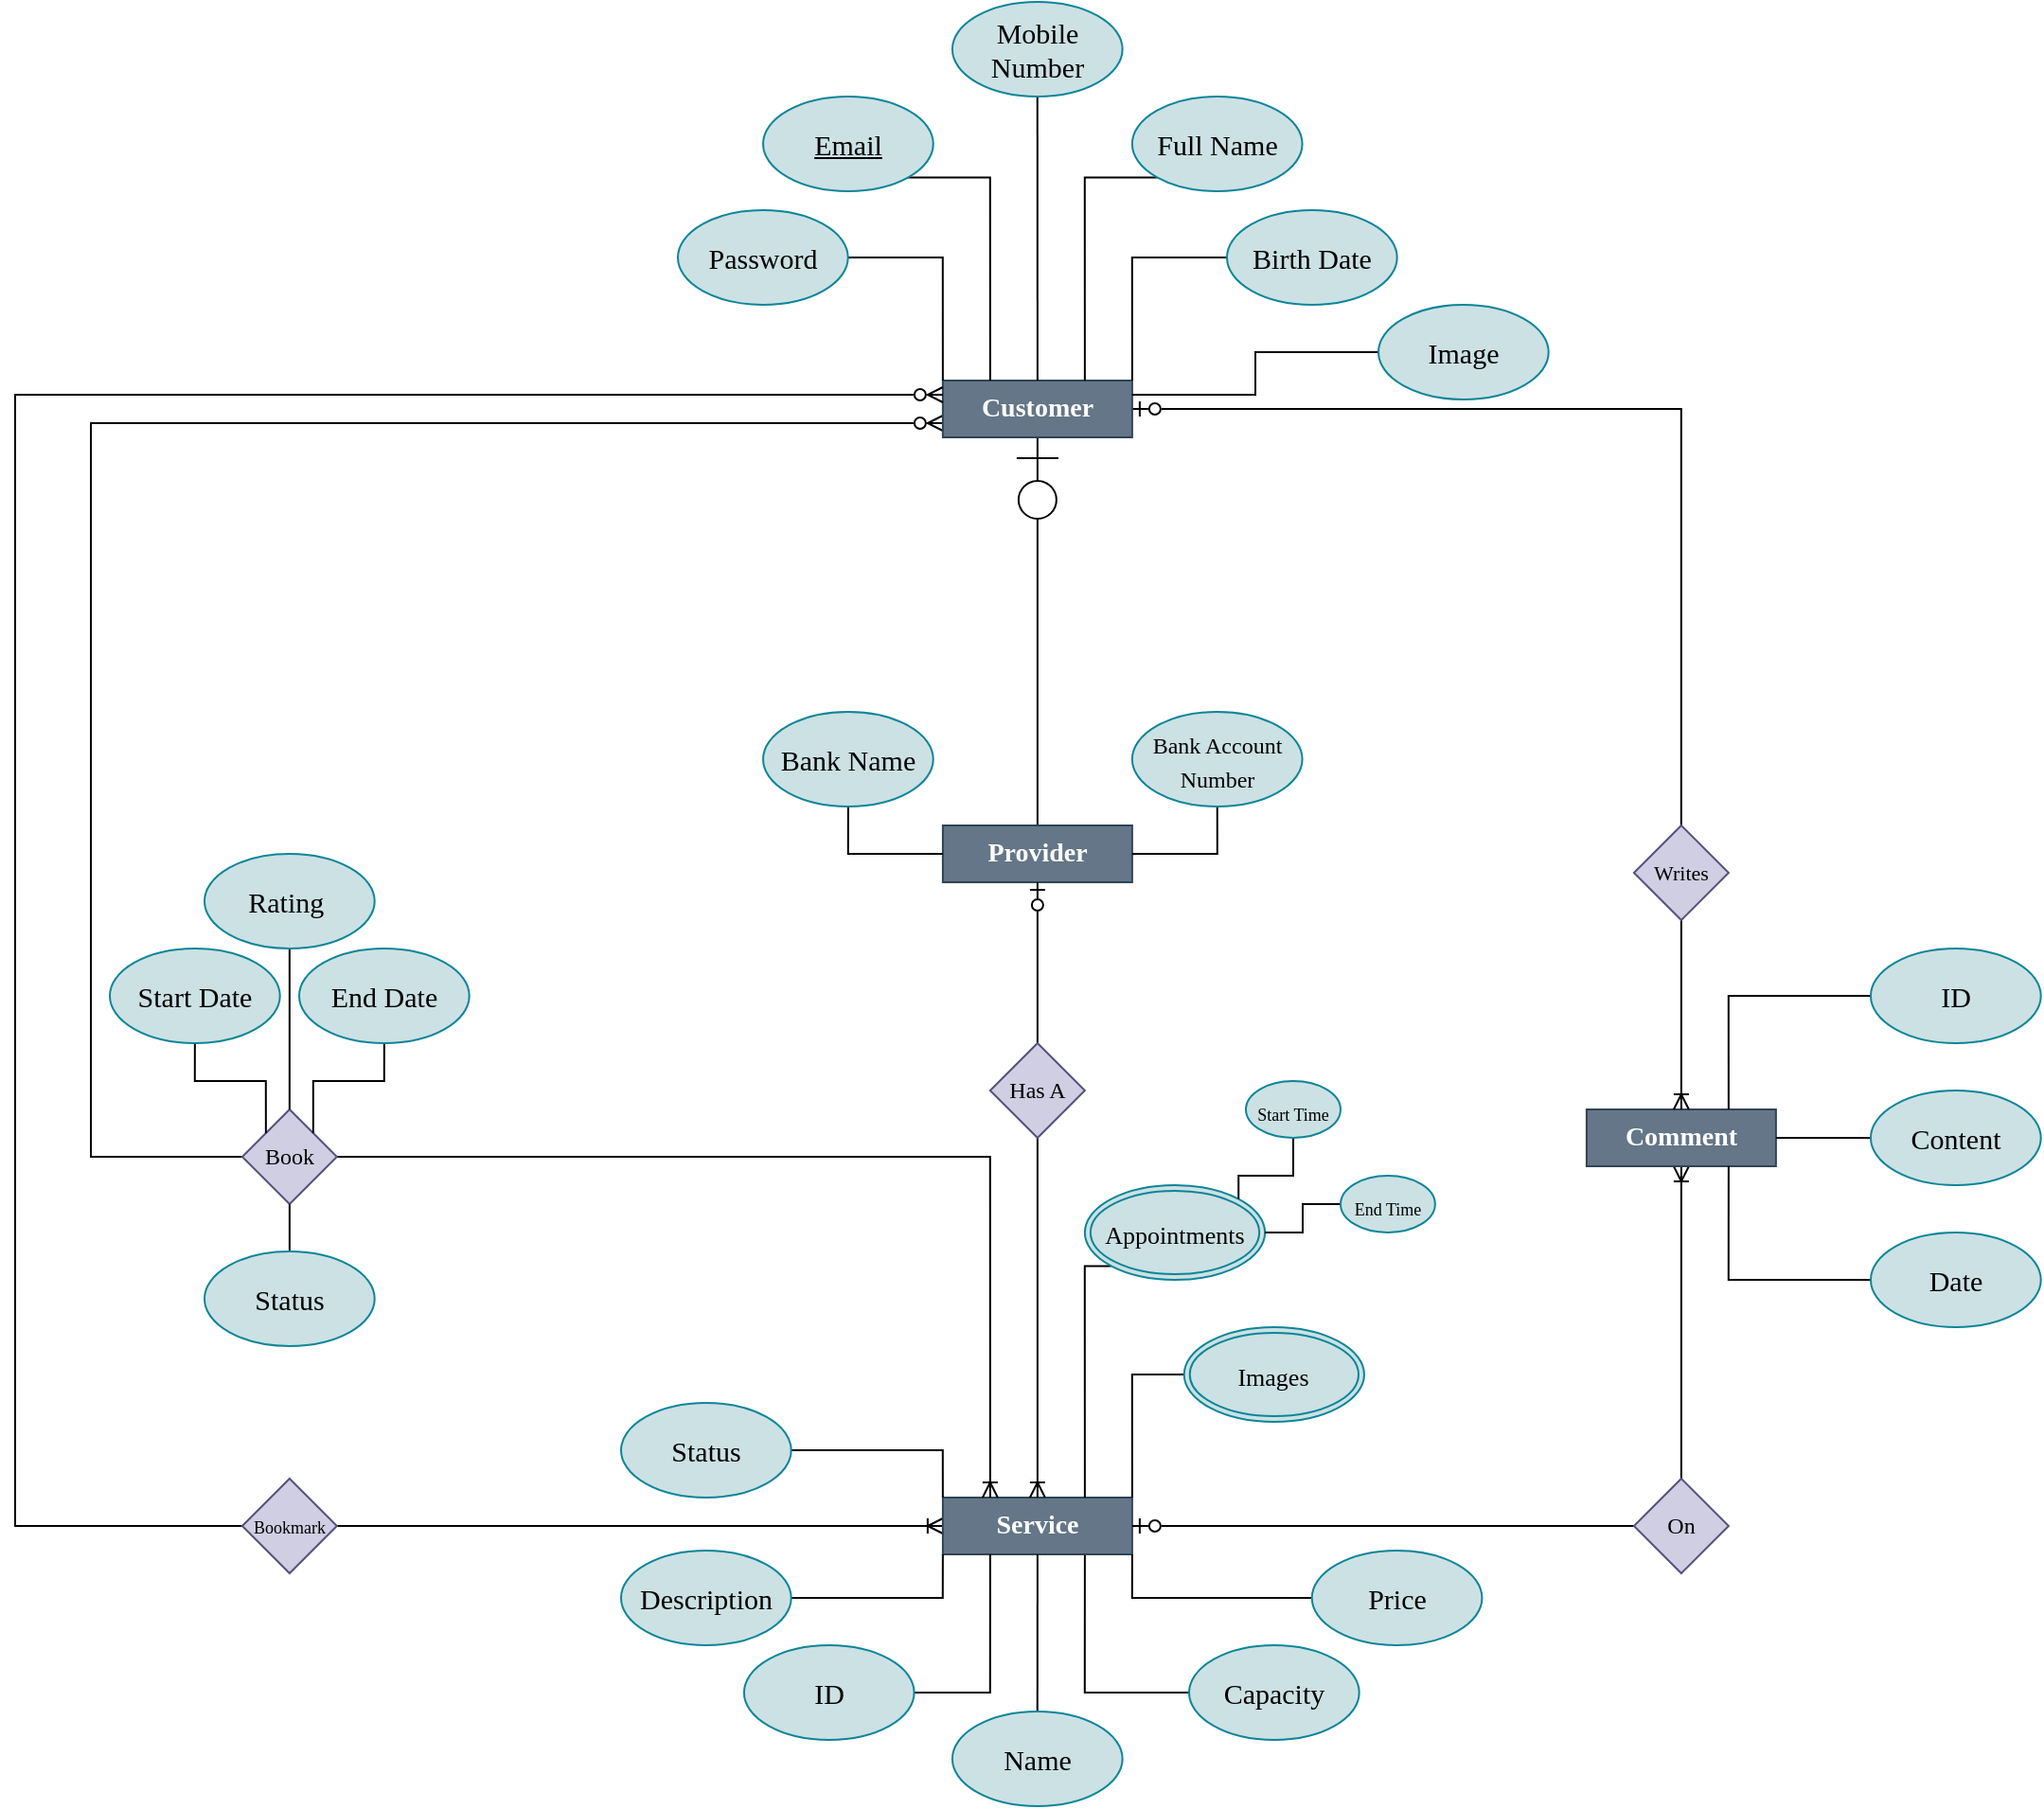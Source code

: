<mxfile version="19.0.3" type="device"><diagram id="lwjYNqd2mGroTuCpTEDb" name="Page-1"><mxGraphModel dx="2615" dy="2086" grid="1" gridSize="10" guides="1" tooltips="1" connect="1" arrows="1" fold="1" page="1" pageScale="1" pageWidth="850" pageHeight="1100" math="0" shadow="0"><root><mxCell id="0"/><mxCell id="1" parent="0"/><mxCell id="0uH2ICQoQljGwYaE2qO1-36" style="edgeStyle=orthogonalEdgeStyle;rounded=0;orthogonalLoop=1;jettySize=auto;html=1;exitX=0.5;exitY=1;exitDx=0;exitDy=0;fontSize=9;endArrow=none;endFill=0;fontFamily=Georgia;fontStyle=0;startArrow=ERoneToMany;startFill=0;" parent="1" source="0uH2ICQoQljGwYaE2qO1-5" target="0uH2ICQoQljGwYaE2qO1-35" edge="1"><mxGeometry relative="1" as="geometry"/></mxCell><mxCell id="0uH2ICQoQljGwYaE2qO1-5" value="Comment" style="rounded=0;whiteSpace=wrap;html=1;fillColor=#647687;strokeColor=#314354;fontColor=#ffffff;fontSize=14;fontStyle=1;fontFamily=Georgia;" parent="1" vertex="1"><mxGeometry x="329.94" y="225" width="100" height="30" as="geometry"/></mxCell><mxCell id="0uH2ICQoQljGwYaE2qO1-21" style="edgeStyle=orthogonalEdgeStyle;rounded=0;orthogonalLoop=1;jettySize=auto;html=1;exitX=1;exitY=0.5;exitDx=0;exitDy=0;entryX=0;entryY=0.5;entryDx=0;entryDy=0;endArrow=ERoneToMany;endFill=0;fontFamily=Georgia;fontStyle=0" parent="1" source="0uH2ICQoQljGwYaE2qO1-26" target="0uH2ICQoQljGwYaE2qO1-13" edge="1"><mxGeometry relative="1" as="geometry"><mxPoint x="-145.06" y="405" as="sourcePoint"/></mxGeometry></mxCell><mxCell id="ix5XO32nLZKZLpsKN2qm-52" style="edgeStyle=orthogonalEdgeStyle;rounded=0;orthogonalLoop=1;jettySize=auto;html=1;exitX=0.75;exitY=1;exitDx=0;exitDy=0;entryX=0;entryY=0.5;entryDx=0;entryDy=0;fontSize=13;endArrow=none;endFill=0;" parent="1" source="0uH2ICQoQljGwYaE2qO1-13" target="ix5XO32nLZKZLpsKN2qm-27" edge="1"><mxGeometry relative="1" as="geometry"/></mxCell><mxCell id="0uH2ICQoQljGwYaE2qO1-13" value="Service" style="rounded=0;whiteSpace=wrap;html=1;fillColor=#647687;strokeColor=#314354;fontColor=#ffffff;fontSize=14;fontStyle=1;fontFamily=Georgia;" parent="1" vertex="1"><mxGeometry x="-10.06" y="430" width="100" height="30" as="geometry"/></mxCell><mxCell id="0uH2ICQoQljGwYaE2qO1-31" style="edgeStyle=orthogonalEdgeStyle;rounded=0;orthogonalLoop=1;jettySize=auto;html=1;exitX=1;exitY=0.5;exitDx=0;exitDy=0;fontSize=9;endArrow=none;endFill=0;fontFamily=Georgia;fontStyle=0;startArrow=ERzeroToOne;startFill=0;" parent="1" source="0uH2ICQoQljGwYaE2qO1-14" target="0uH2ICQoQljGwYaE2qO1-27" edge="1"><mxGeometry relative="1" as="geometry"><mxPoint x="89.94" as="sourcePoint"/></mxGeometry></mxCell><mxCell id="0uH2ICQoQljGwYaE2qO1-33" style="edgeStyle=orthogonalEdgeStyle;rounded=0;orthogonalLoop=1;jettySize=auto;html=1;exitX=0;exitY=0.75;exitDx=0;exitDy=0;entryX=0;entryY=0.5;entryDx=0;entryDy=0;fontSize=9;endArrow=none;endFill=0;fontFamily=Georgia;fontStyle=0;startArrow=ERzeroToMany;startFill=0;" parent="1" source="0uH2ICQoQljGwYaE2qO1-14" target="0uH2ICQoQljGwYaE2qO1-32" edge="1"><mxGeometry relative="1" as="geometry"><mxPoint x="-220.0" y="-137.5" as="sourcePoint"/><Array as="points"><mxPoint x="-460" y="-137"/><mxPoint x="-460" y="250"/></Array></mxGeometry></mxCell><mxCell id="0uH2ICQoQljGwYaE2qO1-49" style="edgeStyle=orthogonalEdgeStyle;rounded=0;orthogonalLoop=1;jettySize=auto;html=1;exitX=0.5;exitY=1;exitDx=0;exitDy=0;entryX=0.5;entryY=0;entryDx=0;entryDy=0;fontFamily=Georgia;fontSize=15;startArrow=ERzeroToOne;startFill=0;endArrow=none;endFill=0;targetPerimeterSpacing=8;sourcePerimeterSpacing=7;startSize=20;fontStyle=0" parent="1" source="0uH2ICQoQljGwYaE2qO1-14" target="0uH2ICQoQljGwYaE2qO1-16" edge="1"><mxGeometry relative="1" as="geometry"/></mxCell><mxCell id="0uH2ICQoQljGwYaE2qO1-14" value="Customer" style="rounded=0;whiteSpace=wrap;html=1;fillColor=#647687;strokeColor=#314354;fontColor=#ffffff;fontSize=14;fontStyle=1;fontFamily=Georgia;" parent="1" vertex="1"><mxGeometry x="-10.06" y="-160" width="100" height="30" as="geometry"/></mxCell><mxCell id="0uH2ICQoQljGwYaE2qO1-16" value="Provider" style="rounded=0;whiteSpace=wrap;html=1;fillColor=#647687;strokeColor=#314354;fontColor=#ffffff;fontSize=14;fontStyle=1;fontFamily=Georgia;" parent="1" vertex="1"><mxGeometry x="-10.06" y="75" width="100" height="30" as="geometry"/></mxCell><mxCell id="0uH2ICQoQljGwYaE2qO1-50" style="edgeStyle=orthogonalEdgeStyle;rounded=0;orthogonalLoop=1;jettySize=auto;html=1;exitX=0;exitY=0.5;exitDx=0;exitDy=0;fontFamily=Georgia;fontSize=15;startArrow=none;startFill=0;endArrow=ERzeroToMany;endFill=0;entryX=0;entryY=0.25;entryDx=0;entryDy=0;fontStyle=0" parent="1" source="0uH2ICQoQljGwYaE2qO1-26" target="0uH2ICQoQljGwYaE2qO1-14" edge="1"><mxGeometry relative="1" as="geometry"><mxPoint x="-500.0" y="-170.0" as="targetPoint"/><Array as="points"><mxPoint x="-500" y="445"/><mxPoint x="-500" y="-152"/></Array></mxGeometry></mxCell><mxCell id="0uH2ICQoQljGwYaE2qO1-26" value="&lt;font style=&quot;font-size: 9px&quot;&gt;Bookmark&lt;/font&gt;" style="rhombus;whiteSpace=wrap;html=1;fillColor=#d0cee2;strokeColor=#56517e;fontStyle=0;fontFamily=Georgia;" parent="1" vertex="1"><mxGeometry x="-380.07" y="420" width="50" height="50" as="geometry"/></mxCell><mxCell id="0uH2ICQoQljGwYaE2qO1-29" style="edgeStyle=orthogonalEdgeStyle;rounded=0;orthogonalLoop=1;jettySize=auto;html=1;exitX=0.5;exitY=1;exitDx=0;exitDy=0;entryX=0.5;entryY=0;entryDx=0;entryDy=0;fontSize=9;endArrow=ERoneToMany;endFill=0;fontFamily=Georgia;fontStyle=0;startArrow=none;startFill=0;" parent="1" source="0uH2ICQoQljGwYaE2qO1-27" target="0uH2ICQoQljGwYaE2qO1-5" edge="1"><mxGeometry relative="1" as="geometry"/></mxCell><mxCell id="0uH2ICQoQljGwYaE2qO1-27" value="&lt;font style=&quot;font-size: 11px&quot;&gt;Writes&lt;/font&gt;" style="rhombus;whiteSpace=wrap;html=1;fillColor=#d0cee2;strokeColor=#56517e;fontStyle=0;fontFamily=Georgia;" parent="1" vertex="1"><mxGeometry x="354.94" y="75" width="50" height="50" as="geometry"/></mxCell><mxCell id="0uH2ICQoQljGwYaE2qO1-58" style="edgeStyle=orthogonalEdgeStyle;rounded=0;orthogonalLoop=1;jettySize=auto;html=1;exitX=1;exitY=0.5;exitDx=0;exitDy=0;entryX=0.25;entryY=0;entryDx=0;entryDy=0;fontFamily=Georgia;fontSize=12;startArrow=none;startFill=0;endArrow=ERoneToMany;endFill=0;fontStyle=0" parent="1" source="0uH2ICQoQljGwYaE2qO1-32" target="0uH2ICQoQljGwYaE2qO1-13" edge="1"><mxGeometry relative="1" as="geometry"><Array as="points"><mxPoint x="15" y="250"/></Array></mxGeometry></mxCell><mxCell id="0uH2ICQoQljGwYaE2qO1-32" value="Book" style="rhombus;whiteSpace=wrap;html=1;fillColor=#d0cee2;strokeColor=#56517e;fontStyle=0;fontFamily=Georgia;" parent="1" vertex="1"><mxGeometry x="-380.07" y="225" width="50" height="50" as="geometry"/></mxCell><mxCell id="0uH2ICQoQljGwYaE2qO1-37" style="edgeStyle=orthogonalEdgeStyle;rounded=0;orthogonalLoop=1;jettySize=auto;html=1;exitX=0;exitY=0.5;exitDx=0;exitDy=0;entryX=1;entryY=0.5;entryDx=0;entryDy=0;fontSize=9;endArrow=ERzeroToOne;endFill=0;fontFamily=Georgia;fontStyle=0;startArrow=none;startFill=0;" parent="1" source="0uH2ICQoQljGwYaE2qO1-35" target="0uH2ICQoQljGwYaE2qO1-13" edge="1"><mxGeometry relative="1" as="geometry"/></mxCell><mxCell id="0uH2ICQoQljGwYaE2qO1-35" value="On" style="rhombus;whiteSpace=wrap;html=1;fillColor=#d0cee2;strokeColor=#56517e;fontStyle=0;fontFamily=Georgia;" parent="1" vertex="1"><mxGeometry x="354.94" y="420" width="50" height="50" as="geometry"/></mxCell><mxCell id="0uH2ICQoQljGwYaE2qO1-76" style="edgeStyle=orthogonalEdgeStyle;rounded=0;orthogonalLoop=1;jettySize=auto;html=1;exitX=0;exitY=1;exitDx=0;exitDy=0;entryX=0.75;entryY=0;entryDx=0;entryDy=0;fontFamily=Georgia;fontSize=12;startArrow=none;startFill=0;endArrow=none;endFill=0;startSize=20;sourcePerimeterSpacing=7;targetPerimeterSpacing=8;strokeColor=default;strokeWidth=1;" parent="1" source="0uH2ICQoQljGwYaE2qO1-42" target="0uH2ICQoQljGwYaE2qO1-14" edge="1"><mxGeometry relative="1" as="geometry"><Array as="points"><mxPoint x="65" y="-267"/></Array></mxGeometry></mxCell><mxCell id="0uH2ICQoQljGwYaE2qO1-42" value="Full Name" style="ellipse;whiteSpace=wrap;html=1;fontFamily=Georgia;fontSize=15;strokeWidth=1;fillColor=#CCE1E3;strokeColor=#0c8599;gradientColor=none;fontStyle=0" parent="1" vertex="1"><mxGeometry x="89.94" y="-310" width="89.85" height="50" as="geometry"/></mxCell><mxCell id="0uH2ICQoQljGwYaE2qO1-77" style="edgeStyle=orthogonalEdgeStyle;rounded=0;orthogonalLoop=1;jettySize=auto;html=1;exitX=0;exitY=0.5;exitDx=0;exitDy=0;entryX=1;entryY=0;entryDx=0;entryDy=0;fontFamily=Georgia;fontSize=12;startArrow=none;startFill=0;endArrow=none;endFill=0;startSize=20;sourcePerimeterSpacing=7;targetPerimeterSpacing=8;strokeColor=default;strokeWidth=1;" parent="1" source="0uH2ICQoQljGwYaE2qO1-43" target="0uH2ICQoQljGwYaE2qO1-14" edge="1"><mxGeometry relative="1" as="geometry"/></mxCell><mxCell id="0uH2ICQoQljGwYaE2qO1-43" value="Birth Date" style="ellipse;whiteSpace=wrap;html=1;fontFamily=Georgia;fontSize=15;strokeWidth=1;fillColor=#CCE1E3;strokeColor=#0c8599;gradientColor=none;fontStyle=0" parent="1" vertex="1"><mxGeometry x="140" y="-250" width="89.85" height="50" as="geometry"/></mxCell><mxCell id="0uH2ICQoQljGwYaE2qO1-74" style="edgeStyle=orthogonalEdgeStyle;rounded=0;orthogonalLoop=1;jettySize=auto;html=1;exitX=1;exitY=1;exitDx=0;exitDy=0;entryX=0.25;entryY=0;entryDx=0;entryDy=0;fontFamily=Georgia;fontSize=12;startArrow=none;startFill=0;endArrow=none;endFill=0;startSize=20;sourcePerimeterSpacing=7;targetPerimeterSpacing=8;strokeColor=default;strokeWidth=1;" parent="1" source="0uH2ICQoQljGwYaE2qO1-44" target="0uH2ICQoQljGwYaE2qO1-14" edge="1"><mxGeometry relative="1" as="geometry"><Array as="points"><mxPoint x="15" y="-267"/></Array></mxGeometry></mxCell><mxCell id="0uH2ICQoQljGwYaE2qO1-44" value="Email" style="ellipse;whiteSpace=wrap;html=1;fontFamily=Georgia;fontSize=15;strokeWidth=1;fillColor=#CCE1E3;strokeColor=#0c8599;gradientColor=none;verticalAlign=middle;fontStyle=4" parent="1" vertex="1"><mxGeometry x="-104.98" y="-310" width="89.85" height="50" as="geometry"/></mxCell><mxCell id="0uH2ICQoQljGwYaE2qO1-75" style="edgeStyle=orthogonalEdgeStyle;rounded=0;orthogonalLoop=1;jettySize=auto;html=1;exitX=0.5;exitY=1;exitDx=0;exitDy=0;entryX=0.5;entryY=0;entryDx=0;entryDy=0;fontFamily=Georgia;fontSize=12;startArrow=none;startFill=0;endArrow=none;endFill=0;startSize=20;sourcePerimeterSpacing=7;targetPerimeterSpacing=8;strokeColor=default;strokeWidth=1;" parent="1" source="0uH2ICQoQljGwYaE2qO1-45" target="0uH2ICQoQljGwYaE2qO1-14" edge="1"><mxGeometry relative="1" as="geometry"/></mxCell><mxCell id="0uH2ICQoQljGwYaE2qO1-45" value="Mobile Number" style="ellipse;whiteSpace=wrap;html=1;fontFamily=Georgia;fontSize=15;strokeWidth=1;fillColor=#CCE1E3;strokeColor=#0c8599;gradientColor=none;fontStyle=0" parent="1" vertex="1"><mxGeometry x="-5.04" y="-360" width="89.85" height="50" as="geometry"/></mxCell><mxCell id="0uH2ICQoQljGwYaE2qO1-73" style="edgeStyle=orthogonalEdgeStyle;rounded=0;orthogonalLoop=1;jettySize=auto;html=1;exitX=1;exitY=0.5;exitDx=0;exitDy=0;entryX=0;entryY=0;entryDx=0;entryDy=0;fontFamily=Georgia;fontSize=12;startArrow=none;startFill=0;endArrow=none;endFill=0;startSize=20;sourcePerimeterSpacing=7;targetPerimeterSpacing=8;strokeColor=default;strokeWidth=1;" parent="1" source="0uH2ICQoQljGwYaE2qO1-46" target="0uH2ICQoQljGwYaE2qO1-14" edge="1"><mxGeometry relative="1" as="geometry"/></mxCell><mxCell id="0uH2ICQoQljGwYaE2qO1-46" value="Password" style="ellipse;whiteSpace=wrap;html=1;fontFamily=Georgia;fontSize=15;strokeWidth=1;fillColor=#CCE1E3;strokeColor=#0c8599;gradientColor=none;fontStyle=0" parent="1" vertex="1"><mxGeometry x="-150" y="-250" width="89.85" height="50" as="geometry"/></mxCell><mxCell id="0uH2ICQoQljGwYaE2qO1-72" style="edgeStyle=orthogonalEdgeStyle;rounded=0;orthogonalLoop=1;jettySize=auto;html=1;exitX=0.5;exitY=1;exitDx=0;exitDy=0;entryX=0;entryY=0.5;entryDx=0;entryDy=0;fontFamily=Georgia;fontSize=12;startArrow=none;startFill=0;endArrow=none;endFill=0;startSize=20;sourcePerimeterSpacing=7;targetPerimeterSpacing=8;strokeColor=default;strokeWidth=1;" parent="1" source="0uH2ICQoQljGwYaE2qO1-47" target="0uH2ICQoQljGwYaE2qO1-16" edge="1"><mxGeometry relative="1" as="geometry"/></mxCell><mxCell id="0uH2ICQoQljGwYaE2qO1-47" value="Bank Name" style="ellipse;whiteSpace=wrap;html=1;fontFamily=Georgia;fontSize=15;strokeWidth=1;fillColor=#CCE1E3;strokeColor=#0c8599;gradientColor=none;fontStyle=0" parent="1" vertex="1"><mxGeometry x="-104.98" y="15" width="89.85" height="50" as="geometry"/></mxCell><mxCell id="0uH2ICQoQljGwYaE2qO1-71" style="edgeStyle=orthogonalEdgeStyle;rounded=0;orthogonalLoop=1;jettySize=auto;html=1;exitX=0.5;exitY=1;exitDx=0;exitDy=0;entryX=1;entryY=0.5;entryDx=0;entryDy=0;fontFamily=Georgia;fontSize=12;startArrow=none;startFill=0;endArrow=none;endFill=0;startSize=20;sourcePerimeterSpacing=7;targetPerimeterSpacing=8;strokeColor=default;strokeWidth=1;" parent="1" source="0uH2ICQoQljGwYaE2qO1-51" target="0uH2ICQoQljGwYaE2qO1-16" edge="1"><mxGeometry relative="1" as="geometry"/></mxCell><mxCell id="0uH2ICQoQljGwYaE2qO1-51" value="&lt;font style=&quot;font-size: 12px&quot;&gt;Bank Account Number&lt;/font&gt;" style="ellipse;whiteSpace=wrap;html=1;fontFamily=Georgia;fontSize=15;strokeWidth=1;fillColor=#CCE1E3;strokeColor=#0c8599;gradientColor=none;fontStyle=0" parent="1" vertex="1"><mxGeometry x="89.94" y="15" width="89.85" height="50" as="geometry"/></mxCell><mxCell id="0uH2ICQoQljGwYaE2qO1-59" style="edgeStyle=orthogonalEdgeStyle;rounded=0;orthogonalLoop=1;jettySize=auto;html=1;exitX=0.5;exitY=0;exitDx=0;exitDy=0;entryX=0.5;entryY=1;entryDx=0;entryDy=0;fontFamily=Georgia;fontSize=12;startArrow=none;startFill=0;endArrow=ERzeroToOne;endFill=0;strokeColor=default;strokeWidth=1;fontStyle=0" parent="1" source="0uH2ICQoQljGwYaE2qO1-52" target="0uH2ICQoQljGwYaE2qO1-16" edge="1"><mxGeometry relative="1" as="geometry"/></mxCell><mxCell id="0uH2ICQoQljGwYaE2qO1-60" style="edgeStyle=orthogonalEdgeStyle;rounded=0;orthogonalLoop=1;jettySize=auto;html=1;exitX=0.5;exitY=1;exitDx=0;exitDy=0;entryX=0.5;entryY=0;entryDx=0;entryDy=0;fontFamily=Georgia;fontSize=12;startArrow=none;startFill=0;endArrow=ERoneToMany;endFill=0;fontStyle=0" parent="1" source="0uH2ICQoQljGwYaE2qO1-52" target="0uH2ICQoQljGwYaE2qO1-13" edge="1"><mxGeometry relative="1" as="geometry"/></mxCell><mxCell id="0uH2ICQoQljGwYaE2qO1-52" value="Has A" style="rhombus;whiteSpace=wrap;html=1;fillColor=#d0cee2;strokeColor=#56517e;fontStyle=0;fontFamily=Georgia;" parent="1" vertex="1"><mxGeometry x="14.94" y="190" width="50" height="50" as="geometry"/></mxCell><mxCell id="0uH2ICQoQljGwYaE2qO1-69" style="edgeStyle=orthogonalEdgeStyle;rounded=0;orthogonalLoop=1;jettySize=auto;html=1;exitX=0;exitY=0.5;exitDx=0;exitDy=0;entryX=0.75;entryY=0;entryDx=0;entryDy=0;fontFamily=Georgia;fontSize=12;startArrow=none;startFill=0;endArrow=none;endFill=0;startSize=20;sourcePerimeterSpacing=7;targetPerimeterSpacing=8;strokeColor=default;strokeWidth=1;" parent="1" source="0uH2ICQoQljGwYaE2qO1-62" target="0uH2ICQoQljGwYaE2qO1-5" edge="1"><mxGeometry relative="1" as="geometry"/></mxCell><mxCell id="0uH2ICQoQljGwYaE2qO1-62" value="ID" style="ellipse;whiteSpace=wrap;html=1;fontFamily=Georgia;fontSize=15;strokeWidth=1;fillColor=#CCE1E3;strokeColor=#0c8599;gradientColor=none;fontStyle=0" parent="1" vertex="1"><mxGeometry x="480" y="140" width="89.85" height="50" as="geometry"/></mxCell><mxCell id="0uH2ICQoQljGwYaE2qO1-66" style="edgeStyle=orthogonalEdgeStyle;rounded=0;orthogonalLoop=1;jettySize=auto;html=1;exitX=0;exitY=0.5;exitDx=0;exitDy=0;entryX=1;entryY=0.5;entryDx=0;entryDy=0;fontFamily=Georgia;fontSize=12;startArrow=none;startFill=0;endArrow=none;endFill=0;startSize=20;sourcePerimeterSpacing=7;targetPerimeterSpacing=8;strokeColor=default;strokeWidth=1;" parent="1" source="0uH2ICQoQljGwYaE2qO1-63" target="0uH2ICQoQljGwYaE2qO1-5" edge="1"><mxGeometry relative="1" as="geometry"/></mxCell><mxCell id="0uH2ICQoQljGwYaE2qO1-63" value="Content" style="ellipse;whiteSpace=wrap;html=1;fontFamily=Georgia;fontSize=15;strokeWidth=1;fillColor=#CCE1E3;strokeColor=#0c8599;gradientColor=none;fontStyle=0" parent="1" vertex="1"><mxGeometry x="480" y="215" width="89.85" height="50" as="geometry"/></mxCell><mxCell id="0uH2ICQoQljGwYaE2qO1-68" style="edgeStyle=orthogonalEdgeStyle;rounded=0;orthogonalLoop=1;jettySize=auto;html=1;exitX=0;exitY=0.5;exitDx=0;exitDy=0;entryX=0.75;entryY=1;entryDx=0;entryDy=0;fontFamily=Georgia;fontSize=12;startArrow=none;startFill=0;endArrow=none;endFill=0;startSize=20;sourcePerimeterSpacing=7;targetPerimeterSpacing=8;strokeColor=default;strokeWidth=1;" parent="1" source="0uH2ICQoQljGwYaE2qO1-64" target="0uH2ICQoQljGwYaE2qO1-5" edge="1"><mxGeometry relative="1" as="geometry"/></mxCell><mxCell id="0uH2ICQoQljGwYaE2qO1-64" value="Date" style="ellipse;whiteSpace=wrap;html=1;fontFamily=Georgia;fontSize=15;strokeWidth=1;fillColor=#CCE1E3;strokeColor=#0c8599;gradientColor=none;fontStyle=0" parent="1" vertex="1"><mxGeometry x="480" y="290" width="89.85" height="50" as="geometry"/></mxCell><mxCell id="0uH2ICQoQljGwYaE2qO1-82" style="edgeStyle=orthogonalEdgeStyle;rounded=0;orthogonalLoop=1;jettySize=auto;html=1;exitX=0.5;exitY=1;exitDx=0;exitDy=0;entryX=0;entryY=0;entryDx=0;entryDy=0;fontFamily=Georgia;fontSize=12;startArrow=none;startFill=0;endArrow=none;endFill=0;startSize=20;sourcePerimeterSpacing=7;targetPerimeterSpacing=8;strokeColor=default;strokeWidth=1;" parent="1" source="0uH2ICQoQljGwYaE2qO1-78" target="0uH2ICQoQljGwYaE2qO1-32" edge="1"><mxGeometry relative="1" as="geometry"/></mxCell><mxCell id="0uH2ICQoQljGwYaE2qO1-78" value="Start Date&lt;span style=&quot;color: rgba(0 , 0 , 0 , 0) ; font-family: monospace ; font-size: 0px&quot;&gt;%3CmxGraphModel%3E%3Croot%3E%3CmxCell%20id%3D%220%22%2F%3E%3CmxCell%20id%3D%221%22%20parent%3D%220%22%2F%3E%3CmxCell%20id%3D%222%22%20value%3D%22Rating%26amp%3Bnbsp%3B%22%20style%3D%22ellipse%3BwhiteSpace%3Dwrap%3Bhtml%3D1%3BfontFamily%3DGeorgia%3BfontSize%3D15%3BstrokeWidth%3D1%3BfillColor%3D%23CCE1E3%3BstrokeColor%3D%230c8599%3BgradientColor%3Dnone%3BfontStyle%3D0%22%20vertex%3D%221%22%20parent%3D%221%22%3E%3CmxGeometry%20x%3D%22-450%22%20y%3D%22125%22%20width%3D%2289.85%22%20height%3D%2250%22%20as%3D%22geometry%22%2F%3E%3C%2FmxCell%3E%3C%2Froot%3E%3C%2FmxGraphModel%3E&lt;/span&gt;" style="ellipse;whiteSpace=wrap;html=1;fontFamily=Georgia;fontSize=15;strokeWidth=1;fillColor=#CCE1E3;strokeColor=#0c8599;gradientColor=none;fontStyle=0" parent="1" vertex="1"><mxGeometry x="-450" y="140" width="89.85" height="50" as="geometry"/></mxCell><mxCell id="0uH2ICQoQljGwYaE2qO1-81" style="edgeStyle=orthogonalEdgeStyle;rounded=0;orthogonalLoop=1;jettySize=auto;html=1;exitX=0.5;exitY=1;exitDx=0;exitDy=0;entryX=1;entryY=0;entryDx=0;entryDy=0;fontFamily=Georgia;fontSize=12;startArrow=none;startFill=0;endArrow=none;endFill=0;startSize=20;sourcePerimeterSpacing=7;targetPerimeterSpacing=8;strokeColor=default;strokeWidth=1;" parent="1" source="0uH2ICQoQljGwYaE2qO1-80" target="0uH2ICQoQljGwYaE2qO1-32" edge="1"><mxGeometry relative="1" as="geometry"><Array as="points"><mxPoint x="-305" y="210"/><mxPoint x="-343" y="210"/></Array></mxGeometry></mxCell><mxCell id="0uH2ICQoQljGwYaE2qO1-80" value="End Date&lt;span style=&quot;color: rgba(0 , 0 , 0 , 0) ; font-family: monospace ; font-size: 0px&quot;&gt;%3CmxGraphModel%3E%3Croot%3E%3CmxCell%20id%3D%220%22%2F%3E%3CmxCell%20id%3D%221%22%20parent%3D%220%22%2F%3E%3CmxCell%20id%3D%222%22%20value%3D%22Rating%26amp%3Bnbsp%3B%22%20style%3D%22ellipse%3BwhiteSpace%3Dwrap%3Bhtml%3D1%3BfontFamily%3DGeorgia%3BfontSize%3D15%3BstrokeWidth%3D1%3BfillColor%3D%23CCE1E3%3BstrokeColor%3D%230c8599%3BgradientColor%3Dnone%3BfontStyle%3D0%22%20vertex%3D%221%22%20parent%3D%221%22%3E%3CmxGeometry%20x%3D%22-450%22%20y%3D%22125%22%20width%3D%2289.85%22%20height%3D%2250%22%20as%3D%22geometry%22%2F%3E%3C%2FmxCell%3E%3C%2Froot%3E%3C%2FmxGraphModel%3E&lt;/span&gt;" style="ellipse;whiteSpace=wrap;html=1;fontFamily=Georgia;fontSize=15;strokeWidth=1;fillColor=#CCE1E3;strokeColor=#0c8599;gradientColor=none;fontStyle=0" parent="1" vertex="1"><mxGeometry x="-350" y="140" width="89.85" height="50" as="geometry"/></mxCell><mxCell id="0uH2ICQoQljGwYaE2qO1-84" style="edgeStyle=orthogonalEdgeStyle;rounded=0;orthogonalLoop=1;jettySize=auto;html=1;exitX=0.5;exitY=1;exitDx=0;exitDy=0;entryX=0.5;entryY=0;entryDx=0;entryDy=0;fontFamily=Georgia;fontSize=12;startArrow=none;startFill=0;endArrow=none;endFill=0;startSize=20;sourcePerimeterSpacing=7;targetPerimeterSpacing=8;strokeColor=default;strokeWidth=1;" parent="1" source="0uH2ICQoQljGwYaE2qO1-83" target="0uH2ICQoQljGwYaE2qO1-32" edge="1"><mxGeometry relative="1" as="geometry"/></mxCell><mxCell id="0uH2ICQoQljGwYaE2qO1-83" value="Rating&amp;nbsp;" style="ellipse;whiteSpace=wrap;html=1;fontFamily=Georgia;fontSize=15;strokeWidth=1;fillColor=#CCE1E3;strokeColor=#0c8599;gradientColor=none;fontStyle=0" parent="1" vertex="1"><mxGeometry x="-400" y="90" width="89.85" height="50" as="geometry"/></mxCell><mxCell id="ix5XO32nLZKZLpsKN2qm-21" style="edgeStyle=orthogonalEdgeStyle;rounded=0;orthogonalLoop=1;jettySize=auto;html=1;exitX=1;exitY=0.5;exitDx=0;exitDy=0;entryX=0.25;entryY=1;entryDx=0;entryDy=0;endArrow=none;endFill=0;" parent="1" source="0uH2ICQoQljGwYaE2qO1-85" target="0uH2ICQoQljGwYaE2qO1-13" edge="1"><mxGeometry relative="1" as="geometry"/></mxCell><mxCell id="0uH2ICQoQljGwYaE2qO1-85" value="ID" style="ellipse;whiteSpace=wrap;html=1;fontFamily=Georgia;fontSize=15;strokeWidth=1;fillColor=#CCE1E3;strokeColor=#0c8599;gradientColor=none;fontStyle=0" parent="1" vertex="1"><mxGeometry x="-115.04" y="508" width="89.85" height="50" as="geometry"/></mxCell><mxCell id="ix5XO32nLZKZLpsKN2qm-23" style="edgeStyle=orthogonalEdgeStyle;rounded=0;orthogonalLoop=1;jettySize=auto;html=1;exitX=0.5;exitY=0;exitDx=0;exitDy=0;entryX=0.5;entryY=1;entryDx=0;entryDy=0;endArrow=none;endFill=0;" parent="1" source="0uH2ICQoQljGwYaE2qO1-86" target="0uH2ICQoQljGwYaE2qO1-13" edge="1"><mxGeometry relative="1" as="geometry"/></mxCell><mxCell id="0uH2ICQoQljGwYaE2qO1-86" value="Name&lt;span style=&quot;color: rgba(0 , 0 , 0 , 0) ; font-family: monospace ; font-size: 0px&quot;&gt;%3CmxGraphModel%3E%3Croot%3E%3CmxCell%20id%3D%220%22%2F%3E%3CmxCell%20id%3D%221%22%20parent%3D%220%22%2F%3E%3CmxCell%20id%3D%222%22%20value%3D%22Date%22%20style%3D%22ellipse%3BwhiteSpace%3Dwrap%3Bhtml%3D1%3BfontFamily%3DGeorgia%3BfontSize%3D15%3BstrokeWidth%3D1%3BfillColor%3D%23CCE1E3%3BstrokeColor%3D%230c8599%3BgradientColor%3Dnone%3BfontStyle%3D0%22%20vertex%3D%221%22%20parent%3D%221%22%3E%3CmxGeometry%20x%3D%22480%22%20y%3D%22290%22%20width%3D%2289.85%22%20height%3D%2250%22%20as%3D%22geometry%22%2F%3E%3C%2FmxCell%3E%3C%2Froot%3E%3C%2FmxGraphModel%3E&lt;/span&gt;" style="ellipse;whiteSpace=wrap;html=1;fontFamily=Georgia;fontSize=15;strokeWidth=1;fillColor=#CCE1E3;strokeColor=#0c8599;gradientColor=none;fontStyle=0" parent="1" vertex="1"><mxGeometry x="-5.04" y="543" width="89.85" height="50" as="geometry"/></mxCell><mxCell id="ix5XO32nLZKZLpsKN2qm-24" style="edgeStyle=orthogonalEdgeStyle;rounded=0;orthogonalLoop=1;jettySize=auto;html=1;exitX=1;exitY=0.5;exitDx=0;exitDy=0;entryX=0;entryY=1;entryDx=0;entryDy=0;endArrow=none;endFill=0;" parent="1" source="0uH2ICQoQljGwYaE2qO1-87" target="0uH2ICQoQljGwYaE2qO1-13" edge="1"><mxGeometry relative="1" as="geometry"/></mxCell><mxCell id="0uH2ICQoQljGwYaE2qO1-87" value="Description" style="ellipse;whiteSpace=wrap;html=1;fontFamily=Georgia;fontSize=15;strokeWidth=1;fillColor=#CCE1E3;strokeColor=#0c8599;gradientColor=none;fontStyle=0" parent="1" vertex="1"><mxGeometry x="-180" y="458" width="89.85" height="50" as="geometry"/></mxCell><mxCell id="ix5XO32nLZKZLpsKN2qm-25" style="edgeStyle=orthogonalEdgeStyle;rounded=0;orthogonalLoop=1;jettySize=auto;html=1;exitX=0;exitY=0.5;exitDx=0;exitDy=0;entryX=1;entryY=1;entryDx=0;entryDy=0;endArrow=none;endFill=0;" parent="1" source="0uH2ICQoQljGwYaE2qO1-88" target="0uH2ICQoQljGwYaE2qO1-13" edge="1"><mxGeometry relative="1" as="geometry"/></mxCell><mxCell id="0uH2ICQoQljGwYaE2qO1-88" value="Price" style="ellipse;whiteSpace=wrap;html=1;fontFamily=Georgia;fontSize=15;strokeWidth=1;fillColor=#CCE1E3;strokeColor=#0c8599;gradientColor=none;fontStyle=0" parent="1" vertex="1"><mxGeometry x="184.87" y="458" width="89.85" height="50" as="geometry"/></mxCell><mxCell id="ix5XO32nLZKZLpsKN2qm-28" style="edgeStyle=orthogonalEdgeStyle;rounded=0;orthogonalLoop=1;jettySize=auto;html=1;exitX=0.5;exitY=0;exitDx=0;exitDy=0;entryX=0.5;entryY=1;entryDx=0;entryDy=0;endArrow=none;endFill=0;" parent="1" source="ix5XO32nLZKZLpsKN2qm-13" target="0uH2ICQoQljGwYaE2qO1-32" edge="1"><mxGeometry relative="1" as="geometry"/></mxCell><mxCell id="ix5XO32nLZKZLpsKN2qm-13" value="Status" style="ellipse;whiteSpace=wrap;html=1;fontFamily=Georgia;fontSize=15;strokeWidth=1;fillColor=#CCE1E3;strokeColor=#0c8599;gradientColor=none;fontStyle=0" parent="1" vertex="1"><mxGeometry x="-400.0" y="300" width="89.85" height="50" as="geometry"/></mxCell><mxCell id="ix5XO32nLZKZLpsKN2qm-27" value="&lt;font style=&quot;font-size: 15px&quot;&gt;Capacity&lt;/font&gt;" style="ellipse;whiteSpace=wrap;html=1;fontFamily=Georgia;fontSize=15;strokeWidth=1;fillColor=#CCE1E3;strokeColor=#0c8599;gradientColor=none;fontStyle=0" parent="1" vertex="1"><mxGeometry x="120.0" y="508" width="89.85" height="50" as="geometry"/></mxCell><mxCell id="ix5XO32nLZKZLpsKN2qm-44" style="edgeStyle=orthogonalEdgeStyle;rounded=0;orthogonalLoop=1;jettySize=auto;html=1;exitX=0;exitY=1;exitDx=0;exitDy=0;entryX=0.75;entryY=0;entryDx=0;entryDy=0;endArrow=none;endFill=0;" parent="1" source="ix5XO32nLZKZLpsKN2qm-35" target="0uH2ICQoQljGwYaE2qO1-13" edge="1"><mxGeometry relative="1" as="geometry"><Array as="points"><mxPoint x="65" y="308"/></Array></mxGeometry></mxCell><mxCell id="ix5XO32nLZKZLpsKN2qm-35" value="&lt;span style=&quot;font-family: &amp;#34;georgia&amp;#34;&quot;&gt;&lt;font style=&quot;font-size: 13px&quot;&gt;Appointments&lt;/font&gt;&lt;/span&gt;" style="ellipse;shape=doubleEllipse;margin=3;whiteSpace=wrap;html=1;align=center;fontSize=15;fontFamily=Georgia;fillColor=#CCE1E3;strokeColor=#0c8599;strokeWidth=1;gradientColor=none;fontStyle=0;" parent="1" vertex="1"><mxGeometry x="64.94" y="265" width="95.13" height="50" as="geometry"/></mxCell><mxCell id="ix5XO32nLZKZLpsKN2qm-41" style="edgeStyle=orthogonalEdgeStyle;rounded=0;orthogonalLoop=1;jettySize=auto;html=1;exitX=1;exitY=0.5;exitDx=0;exitDy=0;entryX=0;entryY=0;entryDx=0;entryDy=0;endArrow=none;endFill=0;" parent="1" source="ix5XO32nLZKZLpsKN2qm-40" target="0uH2ICQoQljGwYaE2qO1-13" edge="1"><mxGeometry relative="1" as="geometry"/></mxCell><mxCell id="ix5XO32nLZKZLpsKN2qm-40" value="Status" style="ellipse;whiteSpace=wrap;html=1;fontFamily=Georgia;fontSize=15;strokeWidth=1;fillColor=#CCE1E3;strokeColor=#0c8599;gradientColor=none;fontStyle=0" parent="1" vertex="1"><mxGeometry x="-180.0" y="380" width="89.85" height="50" as="geometry"/></mxCell><mxCell id="ix5XO32nLZKZLpsKN2qm-49" style="edgeStyle=orthogonalEdgeStyle;rounded=0;orthogonalLoop=1;jettySize=auto;html=1;exitX=0.5;exitY=1;exitDx=0;exitDy=0;entryX=1;entryY=0;entryDx=0;entryDy=0;fontSize=9;endArrow=none;endFill=0;" parent="1" source="ix5XO32nLZKZLpsKN2qm-45" target="ix5XO32nLZKZLpsKN2qm-35" edge="1"><mxGeometry relative="1" as="geometry"/></mxCell><mxCell id="ix5XO32nLZKZLpsKN2qm-45" value="&lt;font style=&quot;font-size: 9px&quot;&gt;Start Time&lt;/font&gt;" style="ellipse;whiteSpace=wrap;html=1;fontFamily=Georgia;fontSize=15;strokeWidth=1;fillColor=#CCE1E3;strokeColor=#0c8599;gradientColor=none;fontStyle=0" parent="1" vertex="1"><mxGeometry x="150" y="210" width="50" height="30" as="geometry"/></mxCell><mxCell id="ix5XO32nLZKZLpsKN2qm-48" style="edgeStyle=orthogonalEdgeStyle;rounded=0;orthogonalLoop=1;jettySize=auto;html=1;exitX=0;exitY=0.5;exitDx=0;exitDy=0;entryX=1;entryY=0.5;entryDx=0;entryDy=0;fontSize=9;endArrow=none;endFill=0;" parent="1" source="ix5XO32nLZKZLpsKN2qm-46" target="ix5XO32nLZKZLpsKN2qm-35" edge="1"><mxGeometry relative="1" as="geometry"/></mxCell><mxCell id="ix5XO32nLZKZLpsKN2qm-46" value="&lt;span style=&quot;font-size: 9px&quot;&gt;End Time&lt;/span&gt;" style="ellipse;whiteSpace=wrap;html=1;fontFamily=Georgia;fontSize=15;strokeWidth=1;fillColor=#CCE1E3;strokeColor=#0c8599;gradientColor=none;fontStyle=0" parent="1" vertex="1"><mxGeometry x="200" y="260" width="49.93" height="30" as="geometry"/></mxCell><mxCell id="cxirOAqNB61Y0K4yRGdK-2" style="edgeStyle=orthogonalEdgeStyle;rounded=0;orthogonalLoop=1;jettySize=auto;html=1;exitX=0;exitY=0.5;exitDx=0;exitDy=0;entryX=1;entryY=0;entryDx=0;entryDy=0;startArrow=none;startFill=0;endArrow=none;endFill=0;" edge="1" parent="1" source="cxirOAqNB61Y0K4yRGdK-1" target="0uH2ICQoQljGwYaE2qO1-13"><mxGeometry relative="1" as="geometry"/></mxCell><mxCell id="cxirOAqNB61Y0K4yRGdK-1" value="&lt;span style=&quot;font-family: &amp;quot;georgia&amp;quot;&quot;&gt;&lt;font style=&quot;font-size: 13px&quot;&gt;Images&lt;/font&gt;&lt;/span&gt;" style="ellipse;shape=doubleEllipse;margin=3;whiteSpace=wrap;html=1;align=center;fontSize=15;fontFamily=Georgia;fillColor=#CCE1E3;strokeColor=#0c8599;strokeWidth=1;gradientColor=none;fontStyle=0;" vertex="1" parent="1"><mxGeometry x="117.36" y="340" width="95.13" height="50" as="geometry"/></mxCell><mxCell id="cxirOAqNB61Y0K4yRGdK-4" style="edgeStyle=orthogonalEdgeStyle;rounded=0;orthogonalLoop=1;jettySize=auto;html=1;exitX=0;exitY=0.5;exitDx=0;exitDy=0;entryX=1;entryY=0.25;entryDx=0;entryDy=0;startArrow=none;startFill=0;endArrow=none;endFill=0;" edge="1" parent="1" source="cxirOAqNB61Y0K4yRGdK-3" target="0uH2ICQoQljGwYaE2qO1-14"><mxGeometry relative="1" as="geometry"><Array as="points"><mxPoint x="155" y="-175"/><mxPoint x="155" y="-153"/></Array></mxGeometry></mxCell><mxCell id="cxirOAqNB61Y0K4yRGdK-3" value="Image" style="ellipse;whiteSpace=wrap;html=1;fontFamily=Georgia;fontSize=15;strokeWidth=1;fillColor=#CCE1E3;strokeColor=#0c8599;gradientColor=none;fontStyle=0" vertex="1" parent="1"><mxGeometry x="220" y="-200" width="89.85" height="50" as="geometry"/></mxCell></root></mxGraphModel></diagram></mxfile>